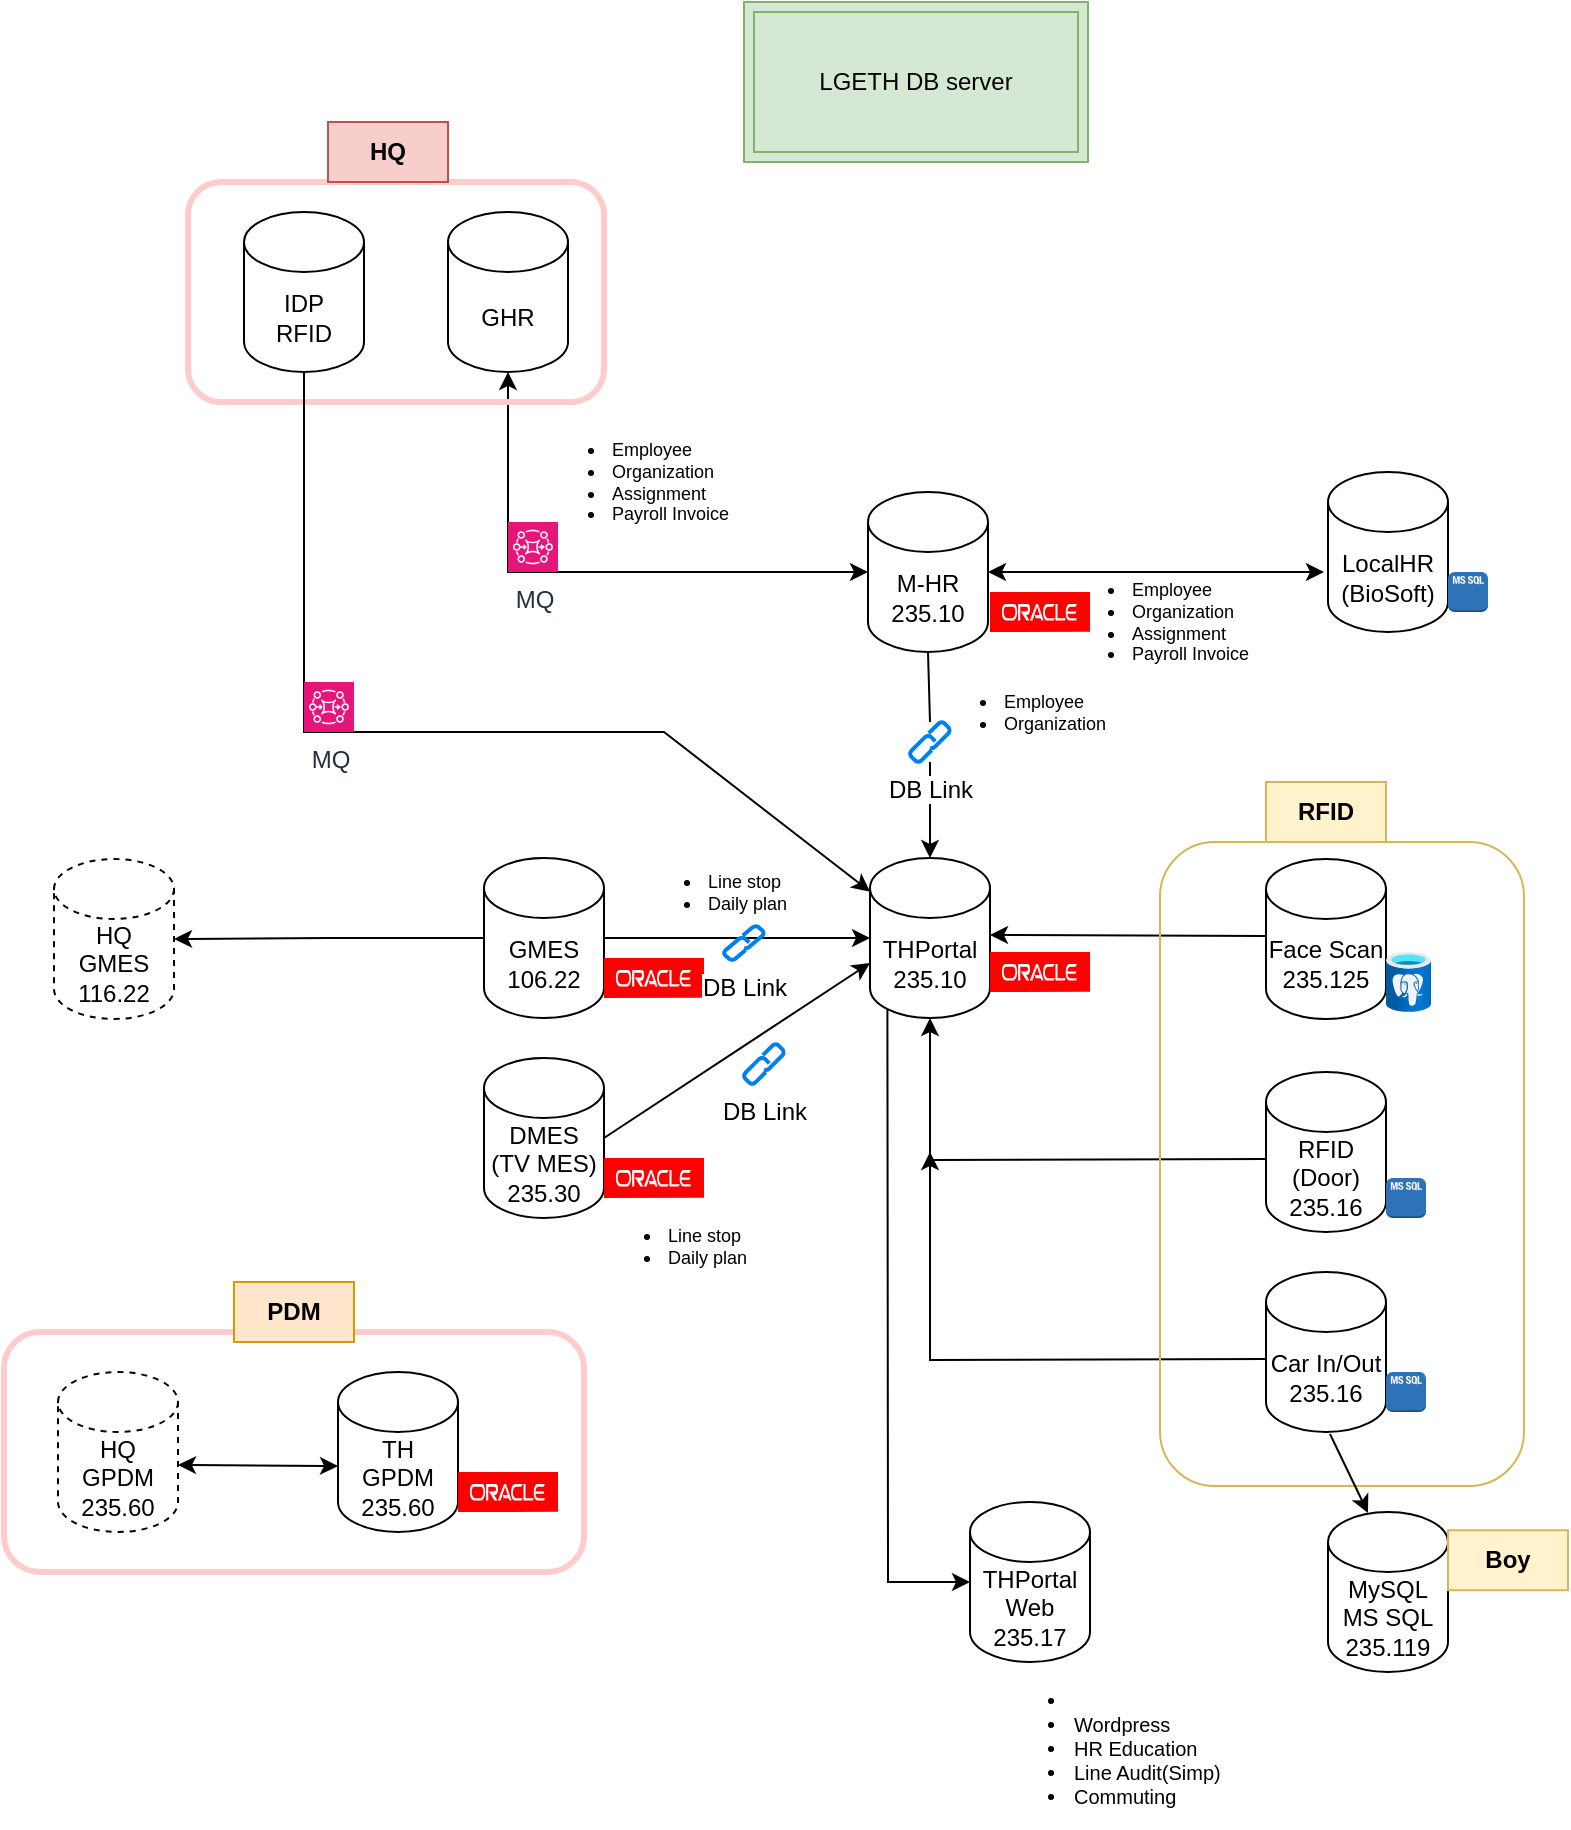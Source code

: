 <mxfile version="22.0.2" type="github" pages="2">
  <diagram name="Page-1" id="5AF6-LDdDt3WVMeP3-I-">
    <mxGraphModel dx="1203" dy="761" grid="1" gridSize="11" guides="1" tooltips="1" connect="1" arrows="1" fold="1" page="1" pageScale="1" pageWidth="850" pageHeight="1100" math="0" shadow="0">
      <root>
        <mxCell id="0" />
        <mxCell id="1" parent="0" />
        <mxCell id="Q6dyt-afnQoV5AG14skn-2" value="M-HR&lt;br&gt;235.10" style="shape=cylinder3;whiteSpace=wrap;html=1;boundedLbl=1;backgroundOutline=1;size=15;" vertex="1" parent="1">
          <mxGeometry x="462" y="255" width="60" height="80" as="geometry" />
        </mxCell>
        <mxCell id="Q6dyt-afnQoV5AG14skn-1" value="GHR" style="shape=cylinder3;whiteSpace=wrap;html=1;boundedLbl=1;backgroundOutline=1;size=15;" vertex="1" parent="1">
          <mxGeometry x="252" y="115" width="60" height="80" as="geometry" />
        </mxCell>
        <mxCell id="Q6dyt-afnQoV5AG14skn-5" value="THPortal&lt;br&gt;235.10" style="shape=cylinder3;whiteSpace=wrap;html=1;boundedLbl=1;backgroundOutline=1;size=15;" vertex="1" parent="1">
          <mxGeometry x="463" y="438" width="60" height="80" as="geometry" />
        </mxCell>
        <mxCell id="Q6dyt-afnQoV5AG14skn-11" value="" style="endArrow=classic;startArrow=classic;html=1;rounded=0;entryX=0;entryY=0.5;entryDx=0;entryDy=0;entryPerimeter=0;exitX=0.5;exitY=1;exitDx=0;exitDy=0;exitPerimeter=0;" edge="1" parent="1" source="Q6dyt-afnQoV5AG14skn-1" target="Q6dyt-afnQoV5AG14skn-2">
          <mxGeometry width="50" height="50" relative="1" as="geometry">
            <mxPoint x="242" y="355" as="sourcePoint" />
            <mxPoint x="292" y="305" as="targetPoint" />
            <Array as="points">
              <mxPoint x="282" y="295" />
            </Array>
          </mxGeometry>
        </mxCell>
        <mxCell id="Q6dyt-afnQoV5AG14skn-13" value="" style="endArrow=classic;html=1;rounded=0;entryX=0.5;entryY=0;entryDx=0;entryDy=0;entryPerimeter=0;exitX=0.5;exitY=1;exitDx=0;exitDy=0;exitPerimeter=0;" edge="1" parent="1" source="Q6dyt-afnQoV5AG14skn-41" target="Q6dyt-afnQoV5AG14skn-5">
          <mxGeometry width="50" height="50" relative="1" as="geometry">
            <mxPoint x="372" y="405" as="sourcePoint" />
            <mxPoint x="422" y="355" as="targetPoint" />
          </mxGeometry>
        </mxCell>
        <mxCell id="Q6dyt-afnQoV5AG14skn-14" value="" style="dashed=0;outlineConnect=0;html=1;align=center;labelPosition=center;verticalLabelPosition=bottom;verticalAlign=top;shape=mxgraph.weblogos.oracle;fillColor=#FF0000;strokeColor=none" vertex="1" parent="1">
          <mxGeometry x="523" y="305" width="50" height="20" as="geometry" />
        </mxCell>
        <mxCell id="Q6dyt-afnQoV5AG14skn-15" value="" style="dashed=0;outlineConnect=0;html=1;align=center;labelPosition=center;verticalLabelPosition=bottom;verticalAlign=top;shape=mxgraph.weblogos.oracle;fillColor=#FF0000;strokeColor=none" vertex="1" parent="1">
          <mxGeometry x="523" y="485" width="50" height="20" as="geometry" />
        </mxCell>
        <mxCell id="Q6dyt-afnQoV5AG14skn-18" value="" style="endArrow=classic;startArrow=classic;html=1;rounded=0;entryX=0;entryY=0.5;entryDx=0;entryDy=0;entryPerimeter=0;exitX=1;exitY=0.5;exitDx=0;exitDy=0;exitPerimeter=0;" edge="1" parent="1" source="Q6dyt-afnQoV5AG14skn-2">
          <mxGeometry width="50" height="50" relative="1" as="geometry">
            <mxPoint x="612" y="125" as="sourcePoint" />
            <mxPoint x="690" y="295" as="targetPoint" />
            <Array as="points" />
          </mxGeometry>
        </mxCell>
        <mxCell id="Q6dyt-afnQoV5AG14skn-28" value="LocalHR&lt;br&gt;(BioSoft)" style="shape=cylinder3;whiteSpace=wrap;html=1;boundedLbl=1;backgroundOutline=1;size=15;" vertex="1" parent="1">
          <mxGeometry x="692" y="245" width="60" height="80" as="geometry" />
        </mxCell>
        <mxCell id="Q6dyt-afnQoV5AG14skn-30" value="&lt;ul style=&quot;font-size: 9px;&quot;&gt;&lt;li style=&quot;font-size: 9px;&quot;&gt;Employee&lt;/li&gt;&lt;li style=&quot;font-size: 9px;&quot;&gt;Organization&lt;/li&gt;&lt;li style=&quot;font-size: 9px;&quot;&gt;Assignment&lt;/li&gt;&lt;li style=&quot;font-size: 9px;&quot;&gt;Payroll Invoice&lt;/li&gt;&lt;/ul&gt;" style="text;strokeColor=none;align=left;fillColor=none;html=1;verticalAlign=middle;whiteSpace=wrap;rounded=0;fontSize=9;" vertex="1" parent="1">
          <mxGeometry x="292" y="215" width="160" height="70" as="geometry" />
        </mxCell>
        <mxCell id="Q6dyt-afnQoV5AG14skn-32" value="&lt;ul style=&quot;font-size: 9px;&quot;&gt;&lt;li style=&quot;font-size: 9px;&quot;&gt;Employee&lt;/li&gt;&lt;li style=&quot;font-size: 9px;&quot;&gt;Organization&lt;/li&gt;&lt;li style=&quot;font-size: 9px;&quot;&gt;Assignment&lt;/li&gt;&lt;li style=&quot;font-size: 9px;&quot;&gt;Payroll Invoice&lt;/li&gt;&lt;/ul&gt;" style="text;strokeColor=none;align=left;fillColor=none;html=1;verticalAlign=middle;whiteSpace=wrap;rounded=0;fontSize=9;" vertex="1" parent="1">
          <mxGeometry x="552" y="285" width="160" height="70" as="geometry" />
        </mxCell>
        <mxCell id="Q6dyt-afnQoV5AG14skn-33" value="&lt;ul style=&quot;font-size: 9px;&quot;&gt;&lt;li style=&quot;font-size: 9px;&quot;&gt;Employee&lt;/li&gt;&lt;li style=&quot;font-size: 9px;&quot;&gt;Organization&lt;br&gt;&lt;/li&gt;&lt;/ul&gt;" style="text;strokeColor=none;align=left;fillColor=none;html=1;verticalAlign=middle;whiteSpace=wrap;rounded=0;fontSize=9;" vertex="1" parent="1">
          <mxGeometry x="488" y="340" width="120" height="50" as="geometry" />
        </mxCell>
        <mxCell id="Q6dyt-afnQoV5AG14skn-35" value="MQ" style="sketch=0;points=[[0,0,0],[0.25,0,0],[0.5,0,0],[0.75,0,0],[1,0,0],[0,1,0],[0.25,1,0],[0.5,1,0],[0.75,1,0],[1,1,0],[0,0.25,0],[0,0.5,0],[0,0.75,0],[1,0.25,0],[1,0.5,0],[1,0.75,0]];outlineConnect=0;fontColor=#232F3E;fillColor=#E7157B;strokeColor=#ffffff;dashed=0;verticalLabelPosition=bottom;verticalAlign=top;align=center;html=1;fontSize=12;fontStyle=0;aspect=fixed;shape=mxgraph.aws4.resourceIcon;resIcon=mxgraph.aws4.mq;" vertex="1" parent="1">
          <mxGeometry x="282" y="270" width="25" height="25" as="geometry" />
        </mxCell>
        <mxCell id="Q6dyt-afnQoV5AG14skn-42" value="" style="endArrow=none;html=1;rounded=0;entryX=0.5;entryY=0;entryDx=0;entryDy=0;entryPerimeter=0;exitX=0.5;exitY=1;exitDx=0;exitDy=0;exitPerimeter=0;strokeColor=default;endFill=0;" edge="1" parent="1" source="Q6dyt-afnQoV5AG14skn-2" target="Q6dyt-afnQoV5AG14skn-41">
          <mxGeometry width="50" height="50" relative="1" as="geometry">
            <mxPoint x="492" y="335" as="sourcePoint" />
            <mxPoint x="493" y="438" as="targetPoint" />
          </mxGeometry>
        </mxCell>
        <mxCell id="Q6dyt-afnQoV5AG14skn-41" value="DB Link" style="html=1;verticalLabelPosition=bottom;align=center;labelBackgroundColor=#ffffff;verticalAlign=top;strokeWidth=2;strokeColor=#0080F0;shadow=0;dashed=0;shape=mxgraph.ios7.icons.link;" vertex="1" parent="1">
          <mxGeometry x="483" y="370" width="20" height="20" as="geometry" />
        </mxCell>
        <mxCell id="Q6dyt-afnQoV5AG14skn-130" value="" style="edgeStyle=orthogonalEdgeStyle;rounded=0;orthogonalLoop=1;jettySize=auto;html=1;" edge="1" parent="1" source="Q6dyt-afnQoV5AG14skn-44" target="Q6dyt-afnQoV5AG14skn-129">
          <mxGeometry relative="1" as="geometry" />
        </mxCell>
        <mxCell id="Q6dyt-afnQoV5AG14skn-44" value="GMES&lt;br&gt;106.22" style="shape=cylinder3;whiteSpace=wrap;html=1;boundedLbl=1;backgroundOutline=1;size=15;" vertex="1" parent="1">
          <mxGeometry x="270" y="438" width="60" height="80" as="geometry" />
        </mxCell>
        <mxCell id="Q6dyt-afnQoV5AG14skn-45" value="" style="dashed=0;outlineConnect=0;html=1;align=center;labelPosition=center;verticalLabelPosition=bottom;verticalAlign=top;shape=mxgraph.weblogos.oracle;fillColor=#FF0000;strokeColor=none" vertex="1" parent="1">
          <mxGeometry x="330" y="488" width="50" height="20" as="geometry" />
        </mxCell>
        <mxCell id="Q6dyt-afnQoV5AG14skn-46" value="DMES&lt;br&gt;(TV MES)&lt;br&gt;235.30" style="shape=cylinder3;whiteSpace=wrap;html=1;boundedLbl=1;backgroundOutline=1;size=15;" vertex="1" parent="1">
          <mxGeometry x="270" y="538" width="60" height="80" as="geometry" />
        </mxCell>
        <mxCell id="Q6dyt-afnQoV5AG14skn-47" value="" style="dashed=0;outlineConnect=0;html=1;align=center;labelPosition=center;verticalLabelPosition=bottom;verticalAlign=top;shape=mxgraph.weblogos.oracle;fillColor=#FF0000;strokeColor=none" vertex="1" parent="1">
          <mxGeometry x="330" y="588" width="50" height="20" as="geometry" />
        </mxCell>
        <mxCell id="Q6dyt-afnQoV5AG14skn-49" value="" style="endArrow=classic;html=1;rounded=0;exitX=1;exitY=0.5;exitDx=0;exitDy=0;exitPerimeter=0;entryX=0;entryY=0.5;entryDx=0;entryDy=0;entryPerimeter=0;" edge="1" parent="1" source="Q6dyt-afnQoV5AG14skn-44" target="Q6dyt-afnQoV5AG14skn-5">
          <mxGeometry width="50" height="50" relative="1" as="geometry">
            <mxPoint x="413" y="535" as="sourcePoint" />
            <mxPoint x="460" y="485" as="targetPoint" />
          </mxGeometry>
        </mxCell>
        <mxCell id="Q6dyt-afnQoV5AG14skn-51" value="&lt;ul style=&quot;font-size: 9px;&quot;&gt;&lt;li style=&quot;font-size: 9px;&quot;&gt;Line stop&lt;/li&gt;&lt;li style=&quot;font-size: 9px;&quot;&gt;Daily plan&lt;/li&gt;&lt;/ul&gt;" style="text;strokeColor=none;align=left;fillColor=none;html=1;verticalAlign=middle;whiteSpace=wrap;rounded=0;fontSize=9;" vertex="1" parent="1">
          <mxGeometry x="340" y="436" width="90" height="37" as="geometry" />
        </mxCell>
        <mxCell id="Q6dyt-afnQoV5AG14skn-52" value="DB Link" style="html=1;verticalLabelPosition=bottom;align=center;labelBackgroundColor=#ffffff;verticalAlign=top;strokeWidth=2;strokeColor=#0080F0;shadow=0;dashed=0;shape=mxgraph.ios7.icons.link;" vertex="1" parent="1">
          <mxGeometry x="390" y="472" width="20" height="17" as="geometry" />
        </mxCell>
        <mxCell id="Q6dyt-afnQoV5AG14skn-54" value="" style="endArrow=classic;html=1;rounded=0;exitX=1;exitY=0.5;exitDx=0;exitDy=0;exitPerimeter=0;entryX=0;entryY=0;entryDx=0;entryDy=52.5;entryPerimeter=0;" edge="1" parent="1" source="Q6dyt-afnQoV5AG14skn-46" target="Q6dyt-afnQoV5AG14skn-5">
          <mxGeometry width="50" height="50" relative="1" as="geometry">
            <mxPoint x="430" y="575" as="sourcePoint" />
            <mxPoint x="480" y="525" as="targetPoint" />
          </mxGeometry>
        </mxCell>
        <mxCell id="Q6dyt-afnQoV5AG14skn-58" value="RFID&lt;br&gt;(Door)&lt;br&gt;235.16" style="shape=cylinder3;whiteSpace=wrap;html=1;boundedLbl=1;backgroundOutline=1;size=15;" vertex="1" parent="1">
          <mxGeometry x="661" y="545" width="60" height="80" as="geometry" />
        </mxCell>
        <mxCell id="Q6dyt-afnQoV5AG14skn-57" value="IDP&lt;br&gt;RFID" style="shape=cylinder3;whiteSpace=wrap;html=1;boundedLbl=1;backgroundOutline=1;size=15;" vertex="1" parent="1">
          <mxGeometry x="150" y="115" width="60" height="80" as="geometry" />
        </mxCell>
        <mxCell id="Q6dyt-afnQoV5AG14skn-59" value="Face Scan&lt;br&gt;235.125" style="shape=cylinder3;whiteSpace=wrap;html=1;boundedLbl=1;backgroundOutline=1;size=15;" vertex="1" parent="1">
          <mxGeometry x="661" y="438.5" width="60" height="80" as="geometry" />
        </mxCell>
        <mxCell id="Q6dyt-afnQoV5AG14skn-61" value="Car In/Out&lt;br&gt;235.16" style="shape=cylinder3;whiteSpace=wrap;html=1;boundedLbl=1;backgroundOutline=1;size=15;" vertex="1" parent="1">
          <mxGeometry x="661" y="645" width="60" height="80" as="geometry" />
        </mxCell>
        <mxCell id="Q6dyt-afnQoV5AG14skn-82" value="" style="outlineConnect=0;dashed=0;verticalLabelPosition=bottom;verticalAlign=top;align=center;html=1;shape=mxgraph.aws3.ms_sql_instance_2;fillColor=#2E73B8;gradientColor=none;" vertex="1" parent="1">
          <mxGeometry x="752" y="295" width="20" height="20" as="geometry" />
        </mxCell>
        <mxCell id="Q6dyt-afnQoV5AG14skn-83" value="" style="outlineConnect=0;dashed=0;verticalLabelPosition=bottom;verticalAlign=top;align=center;html=1;shape=mxgraph.aws3.ms_sql_instance_2;fillColor=#2E73B8;gradientColor=none;" vertex="1" parent="1">
          <mxGeometry x="721" y="598" width="20" height="20" as="geometry" />
        </mxCell>
        <mxCell id="Q6dyt-afnQoV5AG14skn-84" value="" style="outlineConnect=0;dashed=0;verticalLabelPosition=bottom;verticalAlign=top;align=center;html=1;shape=mxgraph.aws3.ms_sql_instance_2;fillColor=#2E73B8;gradientColor=none;" vertex="1" parent="1">
          <mxGeometry x="721" y="695" width="20" height="20" as="geometry" />
        </mxCell>
        <mxCell id="Q6dyt-afnQoV5AG14skn-87" value="" style="endArrow=classic;html=1;rounded=0;exitX=0;exitY=0;exitDx=0;exitDy=52.5;exitPerimeter=0;entryX=1;entryY=0;entryDx=0;entryDy=52.5;entryPerimeter=0;" edge="1" parent="1">
          <mxGeometry width="50" height="50" relative="1" as="geometry">
            <mxPoint x="661" y="477" as="sourcePoint" />
            <mxPoint x="523" y="476.5" as="targetPoint" />
          </mxGeometry>
        </mxCell>
        <mxCell id="Q6dyt-afnQoV5AG14skn-88" value="" style="endArrow=classic;html=1;rounded=0;exitX=0;exitY=0;exitDx=0;exitDy=52.5;exitPerimeter=0;entryX=0.5;entryY=1;entryDx=0;entryDy=0;entryPerimeter=0;" edge="1" parent="1" target="Q6dyt-afnQoV5AG14skn-5">
          <mxGeometry width="50" height="50" relative="1" as="geometry">
            <mxPoint x="661" y="588.5" as="sourcePoint" />
            <mxPoint x="523" y="588" as="targetPoint" />
            <Array as="points">
              <mxPoint x="493" y="589" />
            </Array>
          </mxGeometry>
        </mxCell>
        <mxCell id="Q6dyt-afnQoV5AG14skn-89" value="" style="endArrow=classic;html=1;rounded=0;exitX=0;exitY=0;exitDx=0;exitDy=52.5;exitPerimeter=0;" edge="1" parent="1">
          <mxGeometry width="50" height="50" relative="1" as="geometry">
            <mxPoint x="661" y="688.5" as="sourcePoint" />
            <mxPoint x="493" y="585" as="targetPoint" />
            <Array as="points">
              <mxPoint x="493" y="689" />
            </Array>
          </mxGeometry>
        </mxCell>
        <mxCell id="Q6dyt-afnQoV5AG14skn-94" value="" style="rounded=1;whiteSpace=wrap;html=1;fillColor=none;strokeColor=#FFCCCC;strokeWidth=3;" vertex="1" parent="1">
          <mxGeometry x="122" y="100" width="208" height="110" as="geometry" />
        </mxCell>
        <mxCell id="Q6dyt-afnQoV5AG14skn-90" value="" style="endArrow=classic;html=1;rounded=0;exitX=0.5;exitY=1;exitDx=0;exitDy=0;exitPerimeter=0;" edge="1" parent="1" source="Q6dyt-afnQoV5AG14skn-57" target="Q6dyt-afnQoV5AG14skn-5">
          <mxGeometry width="50" height="50" relative="1" as="geometry">
            <mxPoint x="190" y="365" as="sourcePoint" />
            <mxPoint x="270" y="370" as="targetPoint" />
            <Array as="points">
              <mxPoint x="180" y="375" />
              <mxPoint x="280" y="375" />
              <mxPoint x="360" y="375" />
            </Array>
          </mxGeometry>
        </mxCell>
        <mxCell id="Q6dyt-afnQoV5AG14skn-91" value="MQ" style="sketch=0;points=[[0,0,0],[0.25,0,0],[0.5,0,0],[0.75,0,0],[1,0,0],[0,1,0],[0.25,1,0],[0.5,1,0],[0.75,1,0],[1,1,0],[0,0.25,0],[0,0.5,0],[0,0.75,0],[1,0.25,0],[1,0.5,0],[1,0.75,0]];outlineConnect=0;fontColor=#232F3E;fillColor=#E7157B;strokeColor=#ffffff;dashed=0;verticalLabelPosition=bottom;verticalAlign=top;align=center;html=1;fontSize=12;fontStyle=0;aspect=fixed;shape=mxgraph.aws4.resourceIcon;resIcon=mxgraph.aws4.mq;" vertex="1" parent="1">
          <mxGeometry x="180" y="350" width="25" height="25" as="geometry" />
        </mxCell>
        <mxCell id="Q6dyt-afnQoV5AG14skn-95" value="LGETH DB server" style="shape=ext;margin=3;double=1;whiteSpace=wrap;html=1;align=center;fillColor=#d5e8d4;strokeColor=#82b366;" vertex="1" parent="1">
          <mxGeometry x="400" y="10" width="172" height="80" as="geometry" />
        </mxCell>
        <mxCell id="Q6dyt-afnQoV5AG14skn-96" value="" style="rounded=1;whiteSpace=wrap;html=1;fillColor=none;strokeColor=#d6b656;gradientColor=none;" vertex="1" parent="1">
          <mxGeometry x="608" y="430" width="182" height="322" as="geometry" />
        </mxCell>
        <mxCell id="Q6dyt-afnQoV5AG14skn-99" value="RFID" style="text;html=1;strokeColor=#d6b656;fillColor=#fff2cc;align=center;verticalAlign=middle;whiteSpace=wrap;rounded=0;fontStyle=1" vertex="1" parent="1">
          <mxGeometry x="661" y="400" width="60" height="30" as="geometry" />
        </mxCell>
        <mxCell id="Q6dyt-afnQoV5AG14skn-100" value="TH&lt;br&gt;GPDM&lt;br&gt;235.60" style="shape=cylinder3;whiteSpace=wrap;html=1;boundedLbl=1;backgroundOutline=1;size=15;" vertex="1" parent="1">
          <mxGeometry x="197" y="695" width="60" height="80" as="geometry" />
        </mxCell>
        <mxCell id="Q6dyt-afnQoV5AG14skn-101" value="" style="dashed=0;outlineConnect=0;html=1;align=center;labelPosition=center;verticalLabelPosition=bottom;verticalAlign=top;shape=mxgraph.weblogos.oracle;fillColor=#FF0000;strokeColor=none" vertex="1" parent="1">
          <mxGeometry x="257" y="745" width="50" height="20" as="geometry" />
        </mxCell>
        <mxCell id="Q6dyt-afnQoV5AG14skn-102" value="THPortal&lt;br&gt;Web&lt;br&gt;235.17" style="shape=cylinder3;whiteSpace=wrap;html=1;boundedLbl=1;backgroundOutline=1;size=15;" vertex="1" parent="1">
          <mxGeometry x="513" y="760" width="60" height="80" as="geometry" />
        </mxCell>
        <mxCell id="Q6dyt-afnQoV5AG14skn-107" value="" style="image;aspect=fixed;html=1;points=[];align=center;fontSize=12;image=img/lib/azure2/databases/Azure_Database_PostgreSQL_Server.svg;" vertex="1" parent="1">
          <mxGeometry x="721" y="485" width="22.5" height="30" as="geometry" />
        </mxCell>
        <mxCell id="Q6dyt-afnQoV5AG14skn-108" value="" style="endArrow=classic;html=1;rounded=0;entryX=0;entryY=0.5;entryDx=0;entryDy=0;entryPerimeter=0;exitX=0.145;exitY=1;exitDx=0;exitDy=-4.35;exitPerimeter=0;" edge="1" parent="1" source="Q6dyt-afnQoV5AG14skn-5" target="Q6dyt-afnQoV5AG14skn-102">
          <mxGeometry width="50" height="50" relative="1" as="geometry">
            <mxPoint x="452" y="775" as="sourcePoint" />
            <mxPoint x="502" y="725" as="targetPoint" />
            <Array as="points">
              <mxPoint x="472" y="800" />
            </Array>
          </mxGeometry>
        </mxCell>
        <mxCell id="Q6dyt-afnQoV5AG14skn-109" value="HQ" style="text;html=1;strokeColor=#b85450;fillColor=#f8cecc;align=center;verticalAlign=middle;whiteSpace=wrap;rounded=0;fontStyle=1" vertex="1" parent="1">
          <mxGeometry x="192" y="70" width="60" height="30" as="geometry" />
        </mxCell>
        <mxCell id="Q6dyt-afnQoV5AG14skn-114" value="DB Link" style="html=1;verticalLabelPosition=bottom;align=center;labelBackgroundColor=#ffffff;verticalAlign=top;strokeWidth=2;strokeColor=#0080F0;shadow=0;dashed=0;shape=mxgraph.ios7.icons.link;" vertex="1" parent="1">
          <mxGeometry x="400" y="531" width="20" height="20" as="geometry" />
        </mxCell>
        <mxCell id="Q6dyt-afnQoV5AG14skn-115" value="HQ&lt;br&gt;GPDM&lt;br&gt;235.60" style="shape=cylinder3;whiteSpace=wrap;html=1;boundedLbl=1;backgroundOutline=1;size=15;dashed=1;" vertex="1" parent="1">
          <mxGeometry x="57" y="695" width="60" height="80" as="geometry" />
        </mxCell>
        <mxCell id="Q6dyt-afnQoV5AG14skn-117" value="" style="endArrow=classic;startArrow=classic;html=1;rounded=0;exitX=1;exitY=0.5;exitDx=0;exitDy=0;exitPerimeter=0;" edge="1" parent="1">
          <mxGeometry width="50" height="50" relative="1" as="geometry">
            <mxPoint x="117" y="741.5" as="sourcePoint" />
            <mxPoint x="197" y="742" as="targetPoint" />
            <Array as="points" />
          </mxGeometry>
        </mxCell>
        <mxCell id="Q6dyt-afnQoV5AG14skn-118" value="" style="rounded=1;whiteSpace=wrap;html=1;fillColor=none;strokeColor=#FFCCCC;strokeWidth=3;" vertex="1" parent="1">
          <mxGeometry x="30" y="675" width="290" height="120" as="geometry" />
        </mxCell>
        <mxCell id="Q6dyt-afnQoV5AG14skn-119" value="PDM" style="text;html=1;strokeColor=#d79b00;fillColor=#ffe6cc;align=center;verticalAlign=middle;whiteSpace=wrap;rounded=0;fontStyle=1" vertex="1" parent="1">
          <mxGeometry x="145" y="650" width="60" height="30" as="geometry" />
        </mxCell>
        <mxCell id="Q6dyt-afnQoV5AG14skn-121" value="&lt;ul style=&quot;font-size: 10px;&quot;&gt;&lt;li style=&quot;&quot;&gt;&lt;/li&gt;&lt;li style=&quot;&quot;&gt;Wordpress&lt;/li&gt;&lt;li style=&quot;&quot;&gt;HR Education&lt;/li&gt;&lt;li style=&quot;&quot;&gt;Line Audit(Simp)&lt;/li&gt;&lt;li style=&quot;&quot;&gt;Commuting&lt;/li&gt;&lt;/ul&gt;" style="text;strokeColor=none;align=left;fillColor=none;html=1;verticalAlign=middle;whiteSpace=wrap;rounded=0;fontSize=9;" vertex="1" parent="1">
          <mxGeometry x="523" y="858" width="120" height="50" as="geometry" />
        </mxCell>
        <mxCell id="Q6dyt-afnQoV5AG14skn-122" value="&lt;ul style=&quot;font-size: 9px;&quot;&gt;&lt;li style=&quot;font-size: 9px;&quot;&gt;Line stop&lt;/li&gt;&lt;li style=&quot;font-size: 9px;&quot;&gt;Daily plan&lt;/li&gt;&lt;/ul&gt;" style="text;strokeColor=none;align=left;fillColor=none;html=1;verticalAlign=middle;whiteSpace=wrap;rounded=0;fontSize=9;" vertex="1" parent="1">
          <mxGeometry x="320" y="613" width="90" height="37" as="geometry" />
        </mxCell>
        <mxCell id="Q6dyt-afnQoV5AG14skn-126" value="" style="shape=image;html=1;verticalAlign=top;verticalLabelPosition=bottom;labelBackgroundColor=#ffffff;imageAspect=0;aspect=fixed;image=https://cdn3.iconfinder.com/data/icons/drifting/Me.png;rotation=15;" vertex="1" parent="1">
          <mxGeometry x="570.04" y="804.12" width="33" height="33" as="geometry" />
        </mxCell>
        <mxCell id="Q6dyt-afnQoV5AG14skn-129" value="HQ&lt;br&gt;GMES&lt;br&gt;116.22" style="shape=cylinder3;whiteSpace=wrap;html=1;boundedLbl=1;backgroundOutline=1;size=15;dashed=1;" vertex="1" parent="1">
          <mxGeometry x="55" y="438.5" width="60" height="80" as="geometry" />
        </mxCell>
        <mxCell id="Q6dyt-afnQoV5AG14skn-132" value="MySQL&lt;br&gt;MS SQL&lt;br&gt;235.119" style="shape=cylinder3;whiteSpace=wrap;html=1;boundedLbl=1;backgroundOutline=1;size=15;" vertex="1" parent="1">
          <mxGeometry x="692" y="765" width="60" height="80" as="geometry" />
        </mxCell>
        <mxCell id="Q6dyt-afnQoV5AG14skn-133" value="" style="endArrow=classic;html=1;rounded=0;entryX=0;entryY=0;entryDx=0;entryDy=52.5;entryPerimeter=0;" edge="1" parent="1">
          <mxGeometry width="50" height="50" relative="1" as="geometry">
            <mxPoint x="693" y="726" as="sourcePoint" />
            <mxPoint x="712" y="765.5" as="targetPoint" />
          </mxGeometry>
        </mxCell>
        <mxCell id="Q6dyt-afnQoV5AG14skn-135" value="Boy" style="text;html=1;strokeColor=#d6b656;fillColor=#fff2cc;align=center;verticalAlign=middle;whiteSpace=wrap;rounded=0;fontStyle=1" vertex="1" parent="1">
          <mxGeometry x="752" y="774.12" width="60" height="30" as="geometry" />
        </mxCell>
      </root>
    </mxGraphModel>
  </diagram>
  <diagram id="XA4Lyr0rWig8p5PZq_95" name="Page-2">
    <mxGraphModel dx="1443" dy="913" grid="1" gridSize="11" guides="1" tooltips="1" connect="1" arrows="1" fold="1" page="1" pageScale="1" pageWidth="850" pageHeight="1100" math="0" shadow="0">
      <root>
        <mxCell id="0" />
        <mxCell id="1" parent="0" />
      </root>
    </mxGraphModel>
  </diagram>
</mxfile>
